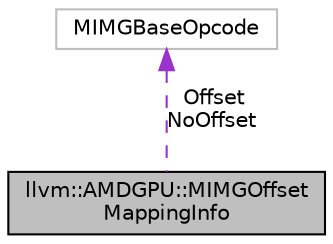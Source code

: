 digraph "llvm::AMDGPU::MIMGOffsetMappingInfo"
{
 // LATEX_PDF_SIZE
  bgcolor="transparent";
  edge [fontname="Helvetica",fontsize="10",labelfontname="Helvetica",labelfontsize="10"];
  node [fontname="Helvetica",fontsize="10",shape=record];
  Node1 [label="llvm::AMDGPU::MIMGOffset\lMappingInfo",height=0.2,width=0.4,color="black", fillcolor="grey75", style="filled", fontcolor="black",tooltip=" "];
  Node2 -> Node1 [dir="back",color="darkorchid3",fontsize="10",style="dashed",label=" Offset\nNoOffset" ,fontname="Helvetica"];
  Node2 [label="MIMGBaseOpcode",height=0.2,width=0.4,color="grey75",tooltip=" "];
}
